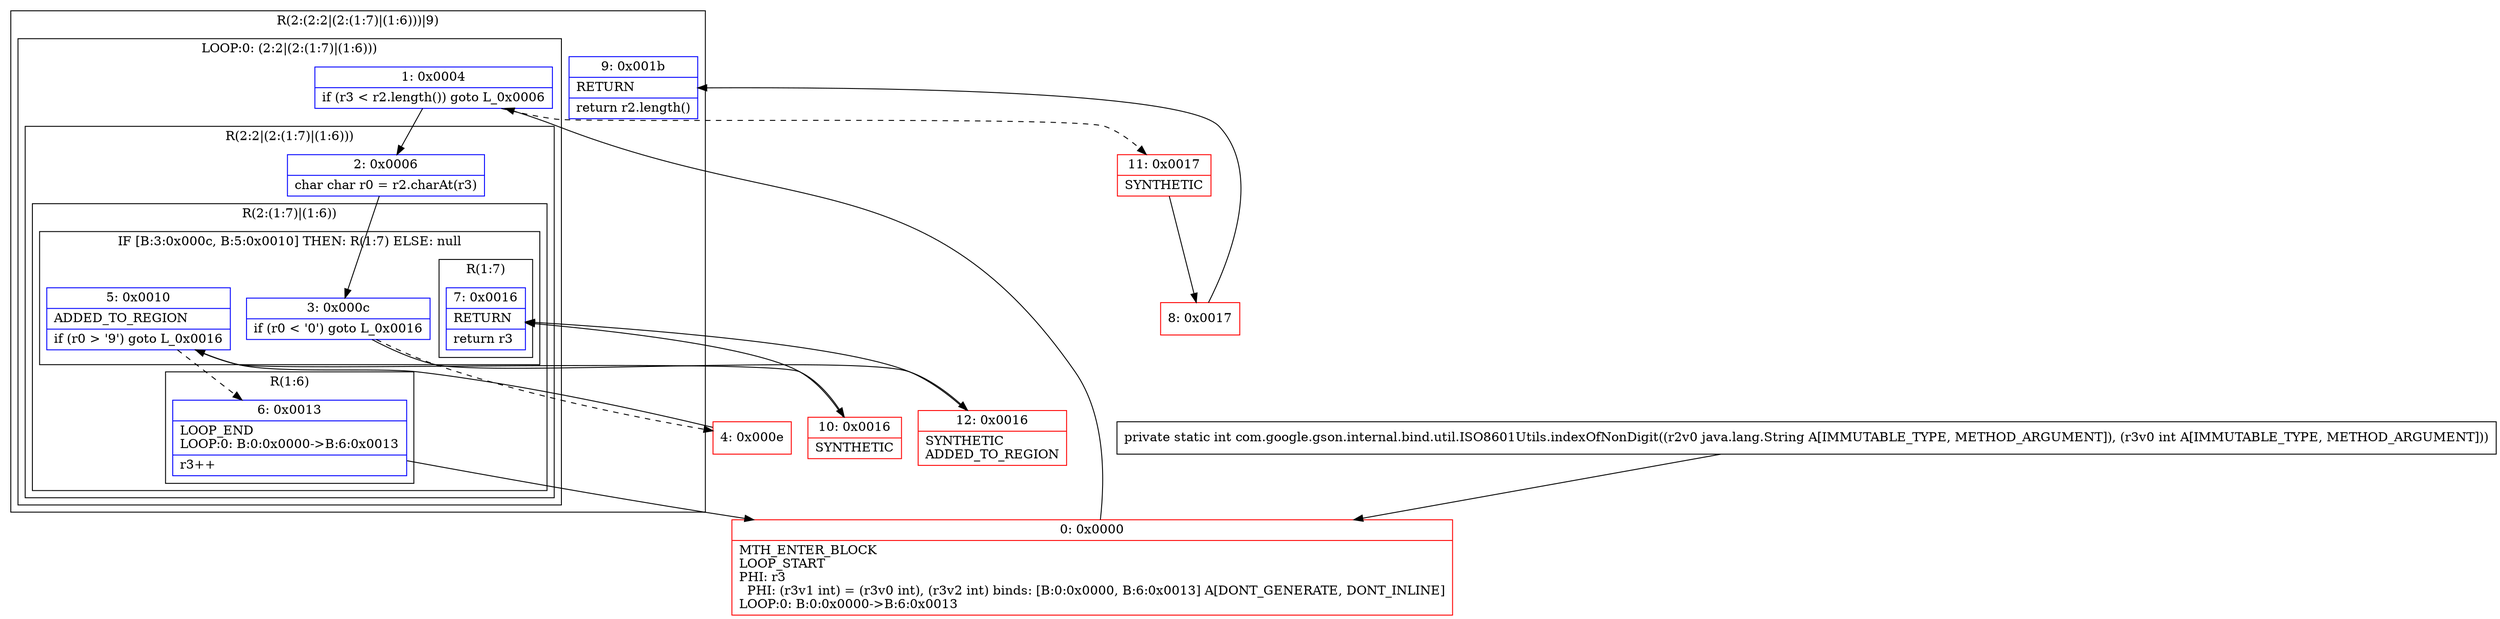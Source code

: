 digraph "CFG forcom.google.gson.internal.bind.util.ISO8601Utils.indexOfNonDigit(Ljava\/lang\/String;I)I" {
subgraph cluster_Region_1785658528 {
label = "R(2:(2:2|(2:(1:7)|(1:6)))|9)";
node [shape=record,color=blue];
subgraph cluster_LoopRegion_467296416 {
label = "LOOP:0: (2:2|(2:(1:7)|(1:6)))";
node [shape=record,color=blue];
Node_1 [shape=record,label="{1\:\ 0x0004|if (r3 \< r2.length()) goto L_0x0006\l}"];
subgraph cluster_Region_998783605 {
label = "R(2:2|(2:(1:7)|(1:6)))";
node [shape=record,color=blue];
Node_2 [shape=record,label="{2\:\ 0x0006|char char r0 = r2.charAt(r3)\l}"];
subgraph cluster_Region_308395118 {
label = "R(2:(1:7)|(1:6))";
node [shape=record,color=blue];
subgraph cluster_IfRegion_1566154163 {
label = "IF [B:3:0x000c, B:5:0x0010] THEN: R(1:7) ELSE: null";
node [shape=record,color=blue];
Node_3 [shape=record,label="{3\:\ 0x000c|if (r0 \< '0') goto L_0x0016\l}"];
Node_5 [shape=record,label="{5\:\ 0x0010|ADDED_TO_REGION\l|if (r0 \> '9') goto L_0x0016\l}"];
subgraph cluster_Region_2146645698 {
label = "R(1:7)";
node [shape=record,color=blue];
Node_7 [shape=record,label="{7\:\ 0x0016|RETURN\l|return r3\l}"];
}
}
subgraph cluster_Region_1659199072 {
label = "R(1:6)";
node [shape=record,color=blue];
Node_6 [shape=record,label="{6\:\ 0x0013|LOOP_END\lLOOP:0: B:0:0x0000\-\>B:6:0x0013\l|r3++\l}"];
}
}
}
}
Node_9 [shape=record,label="{9\:\ 0x001b|RETURN\l|return r2.length()\l}"];
}
Node_0 [shape=record,color=red,label="{0\:\ 0x0000|MTH_ENTER_BLOCK\lLOOP_START\lPHI: r3 \l  PHI: (r3v1 int) = (r3v0 int), (r3v2 int) binds: [B:0:0x0000, B:6:0x0013] A[DONT_GENERATE, DONT_INLINE]\lLOOP:0: B:0:0x0000\-\>B:6:0x0013\l}"];
Node_4 [shape=record,color=red,label="{4\:\ 0x000e}"];
Node_8 [shape=record,color=red,label="{8\:\ 0x0017}"];
Node_10 [shape=record,color=red,label="{10\:\ 0x0016|SYNTHETIC\l}"];
Node_11 [shape=record,color=red,label="{11\:\ 0x0017|SYNTHETIC\l}"];
Node_12 [shape=record,color=red,label="{12\:\ 0x0016|SYNTHETIC\lADDED_TO_REGION\l}"];
MethodNode[shape=record,label="{private static int com.google.gson.internal.bind.util.ISO8601Utils.indexOfNonDigit((r2v0 java.lang.String A[IMMUTABLE_TYPE, METHOD_ARGUMENT]), (r3v0 int A[IMMUTABLE_TYPE, METHOD_ARGUMENT])) }"];
MethodNode -> Node_0;
Node_1 -> Node_2;
Node_1 -> Node_11[style=dashed];
Node_2 -> Node_3;
Node_3 -> Node_4[style=dashed];
Node_3 -> Node_12;
Node_5 -> Node_6[style=dashed];
Node_5 -> Node_10;
Node_6 -> Node_0;
Node_0 -> Node_1;
Node_4 -> Node_5;
Node_8 -> Node_9;
Node_10 -> Node_7;
Node_11 -> Node_8;
Node_12 -> Node_7;
}


